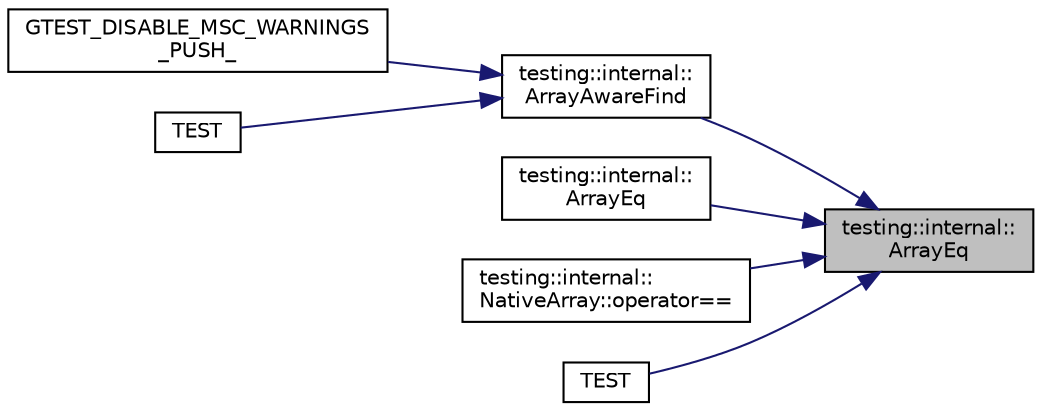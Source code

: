 digraph "testing::internal::ArrayEq"
{
 // LATEX_PDF_SIZE
  bgcolor="transparent";
  edge [fontname="Helvetica",fontsize="10",labelfontname="Helvetica",labelfontsize="10"];
  node [fontname="Helvetica",fontsize="10",shape=record];
  rankdir="RL";
  Node1 [label="testing::internal::\lArrayEq",height=0.2,width=0.4,color="black", fillcolor="grey75", style="filled", fontcolor="black",tooltip=" "];
  Node1 -> Node2 [dir="back",color="midnightblue",fontsize="10",style="solid",fontname="Helvetica"];
  Node2 [label="testing::internal::\lArrayAwareFind",height=0.2,width=0.4,color="black",URL="$namespacetesting_1_1internal.html#a94a857fe6ff32cf4fdc4769a4071f239",tooltip=" "];
  Node2 -> Node3 [dir="back",color="midnightblue",fontsize="10",style="solid",fontname="Helvetica"];
  Node3 [label="GTEST_DISABLE_MSC_WARNINGS\l_PUSH_",height=0.2,width=0.4,color="black",URL="$gmock-matchers_8h.html#a76d5edfe42aefbbbf81289a6a12f3761",tooltip=" "];
  Node2 -> Node4 [dir="back",color="midnightblue",fontsize="10",style="solid",fontname="Helvetica"];
  Node4 [label="TEST",height=0.2,width=0.4,color="black",URL="$gtest__unittest_8cc.html#a563807f4b8c6d7fbf2945f279e38468e",tooltip=" "];
  Node1 -> Node5 [dir="back",color="midnightblue",fontsize="10",style="solid",fontname="Helvetica"];
  Node5 [label="testing::internal::\lArrayEq",height=0.2,width=0.4,color="black",URL="$namespacetesting_1_1internal.html#a5cb6f81ee827130024261121c742b26c",tooltip=" "];
  Node1 -> Node6 [dir="back",color="midnightblue",fontsize="10",style="solid",fontname="Helvetica"];
  Node6 [label="testing::internal::\lNativeArray::operator==",height=0.2,width=0.4,color="black",URL="$classtesting_1_1internal_1_1NativeArray.html#a81b90f5739ed812610e68dc34c9e3850",tooltip=" "];
  Node1 -> Node7 [dir="back",color="midnightblue",fontsize="10",style="solid",fontname="Helvetica"];
  Node7 [label="TEST",height=0.2,width=0.4,color="black",URL="$gtest__unittest_8cc.html#ae9e7a844847a2df933aa4c2f85f7ceed",tooltip=" "];
}
